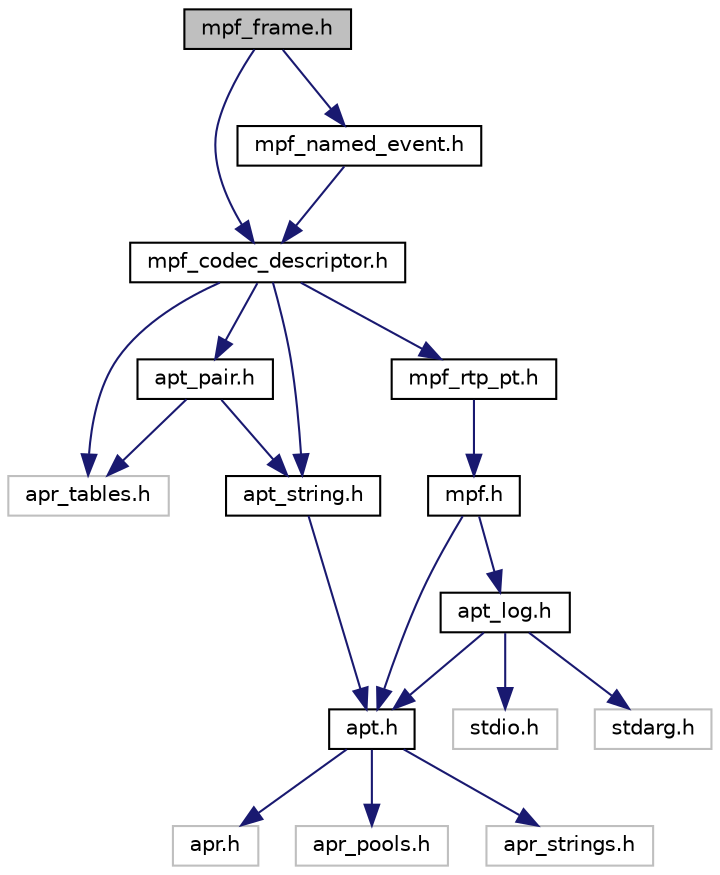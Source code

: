 digraph "mpf_frame.h"
{
  edge [fontname="Helvetica",fontsize="10",labelfontname="Helvetica",labelfontsize="10"];
  node [fontname="Helvetica",fontsize="10",shape=record];
  Node0 [label="mpf_frame.h",height=0.2,width=0.4,color="black", fillcolor="grey75", style="filled", fontcolor="black"];
  Node0 -> Node1 [color="midnightblue",fontsize="10",style="solid",fontname="Helvetica"];
  Node1 [label="mpf_codec_descriptor.h",height=0.2,width=0.4,color="black", fillcolor="white", style="filled",URL="$mpf__codec__descriptor_8h.html",tooltip="MPF Codec Descriptor. "];
  Node1 -> Node2 [color="midnightblue",fontsize="10",style="solid",fontname="Helvetica"];
  Node2 [label="apr_tables.h",height=0.2,width=0.4,color="grey75", fillcolor="white", style="filled"];
  Node1 -> Node3 [color="midnightblue",fontsize="10",style="solid",fontname="Helvetica"];
  Node3 [label="apt_string.h",height=0.2,width=0.4,color="black", fillcolor="white", style="filled",URL="$apt__string_8h.html",tooltip="String Representation. "];
  Node3 -> Node4 [color="midnightblue",fontsize="10",style="solid",fontname="Helvetica"];
  Node4 [label="apt.h",height=0.2,width=0.4,color="black", fillcolor="white", style="filled",URL="$apt_8h.html",tooltip="APR Toolkit Definitions. "];
  Node4 -> Node5 [color="midnightblue",fontsize="10",style="solid",fontname="Helvetica"];
  Node5 [label="apr.h",height=0.2,width=0.4,color="grey75", fillcolor="white", style="filled"];
  Node4 -> Node6 [color="midnightblue",fontsize="10",style="solid",fontname="Helvetica"];
  Node6 [label="apr_pools.h",height=0.2,width=0.4,color="grey75", fillcolor="white", style="filled"];
  Node4 -> Node7 [color="midnightblue",fontsize="10",style="solid",fontname="Helvetica"];
  Node7 [label="apr_strings.h",height=0.2,width=0.4,color="grey75", fillcolor="white", style="filled"];
  Node1 -> Node8 [color="midnightblue",fontsize="10",style="solid",fontname="Helvetica"];
  Node8 [label="apt_pair.h",height=0.2,width=0.4,color="black", fillcolor="white", style="filled",URL="$apt__pair_8h.html",tooltip="Generic Name-Value Pair. "];
  Node8 -> Node2 [color="midnightblue",fontsize="10",style="solid",fontname="Helvetica"];
  Node8 -> Node3 [color="midnightblue",fontsize="10",style="solid",fontname="Helvetica"];
  Node1 -> Node9 [color="midnightblue",fontsize="10",style="solid",fontname="Helvetica"];
  Node9 [label="mpf_rtp_pt.h",height=0.2,width=0.4,color="black", fillcolor="white", style="filled",URL="$mpf__rtp__pt_8h.html",tooltip="RTP Payload Types (RFC3551) "];
  Node9 -> Node10 [color="midnightblue",fontsize="10",style="solid",fontname="Helvetica"];
  Node10 [label="mpf.h",height=0.2,width=0.4,color="black", fillcolor="white", style="filled",URL="$mpf_8h.html",tooltip="Media Processing Framework Definitions. "];
  Node10 -> Node4 [color="midnightblue",fontsize="10",style="solid",fontname="Helvetica"];
  Node10 -> Node11 [color="midnightblue",fontsize="10",style="solid",fontname="Helvetica"];
  Node11 [label="apt_log.h",height=0.2,width=0.4,color="black", fillcolor="white", style="filled",URL="$apt__log_8h.html",tooltip="Basic Logger. "];
  Node11 -> Node12 [color="midnightblue",fontsize="10",style="solid",fontname="Helvetica"];
  Node12 [label="stdio.h",height=0.2,width=0.4,color="grey75", fillcolor="white", style="filled"];
  Node11 -> Node13 [color="midnightblue",fontsize="10",style="solid",fontname="Helvetica"];
  Node13 [label="stdarg.h",height=0.2,width=0.4,color="grey75", fillcolor="white", style="filled"];
  Node11 -> Node4 [color="midnightblue",fontsize="10",style="solid",fontname="Helvetica"];
  Node0 -> Node14 [color="midnightblue",fontsize="10",style="solid",fontname="Helvetica"];
  Node14 [label="mpf_named_event.h",height=0.2,width=0.4,color="black", fillcolor="white", style="filled",URL="$mpf__named__event_8h.html",tooltip="MPF Named Events (RFC4733/RFC2833) "];
  Node14 -> Node1 [color="midnightblue",fontsize="10",style="solid",fontname="Helvetica"];
}
